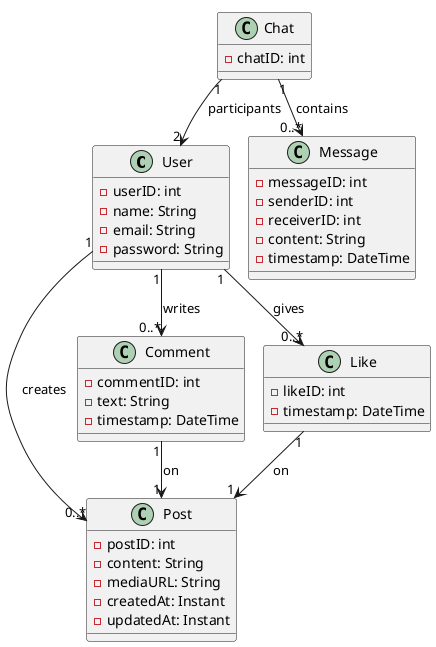 @startuml
!pragma layout smetana

' ======================
' Domain Entities
' ======================

class User {
  - userID: int
  - name: String
  - email: String
  - password: String
}

class Post {
  - postID: int
  - content: String
  - mediaURL: String
  - createdAt: Instant
  - updatedAt: Instant
}

class Comment {
  - commentID: int
  - text: String
  - timestamp: DateTime
}

class Like {
  - likeID: int
  - timestamp: DateTime
}

class Chat {
  - chatID: int
}

class Message {
  - messageID: int
  - senderID: int
  - receiverID: int
  - content: String
  - timestamp: DateTime
}

' ======================
' Relationships Between Entities
' ======================

' A User creates many Posts; each Post belongs to one User.
User "1" --> "0..*" Post : creates

' A User writes many Comments; each Comment is written by one User and on one Post.
User "1" --> "0..*" Comment : writes
Comment "1" --> "1" Post : on

' A User gives many Likes; each Like is by one User on one Post.
User "1" --> "0..*" Like : gives
Like "1" --> "1" Post : on

' A Chat involves two Users (simplified for now as a direct association).
Chat "1" --> "2" User : participants

' A Chat contains many Messages; each Message belongs to one Chat.
Chat "1" --> "0..*" Message : contains

@enduml
